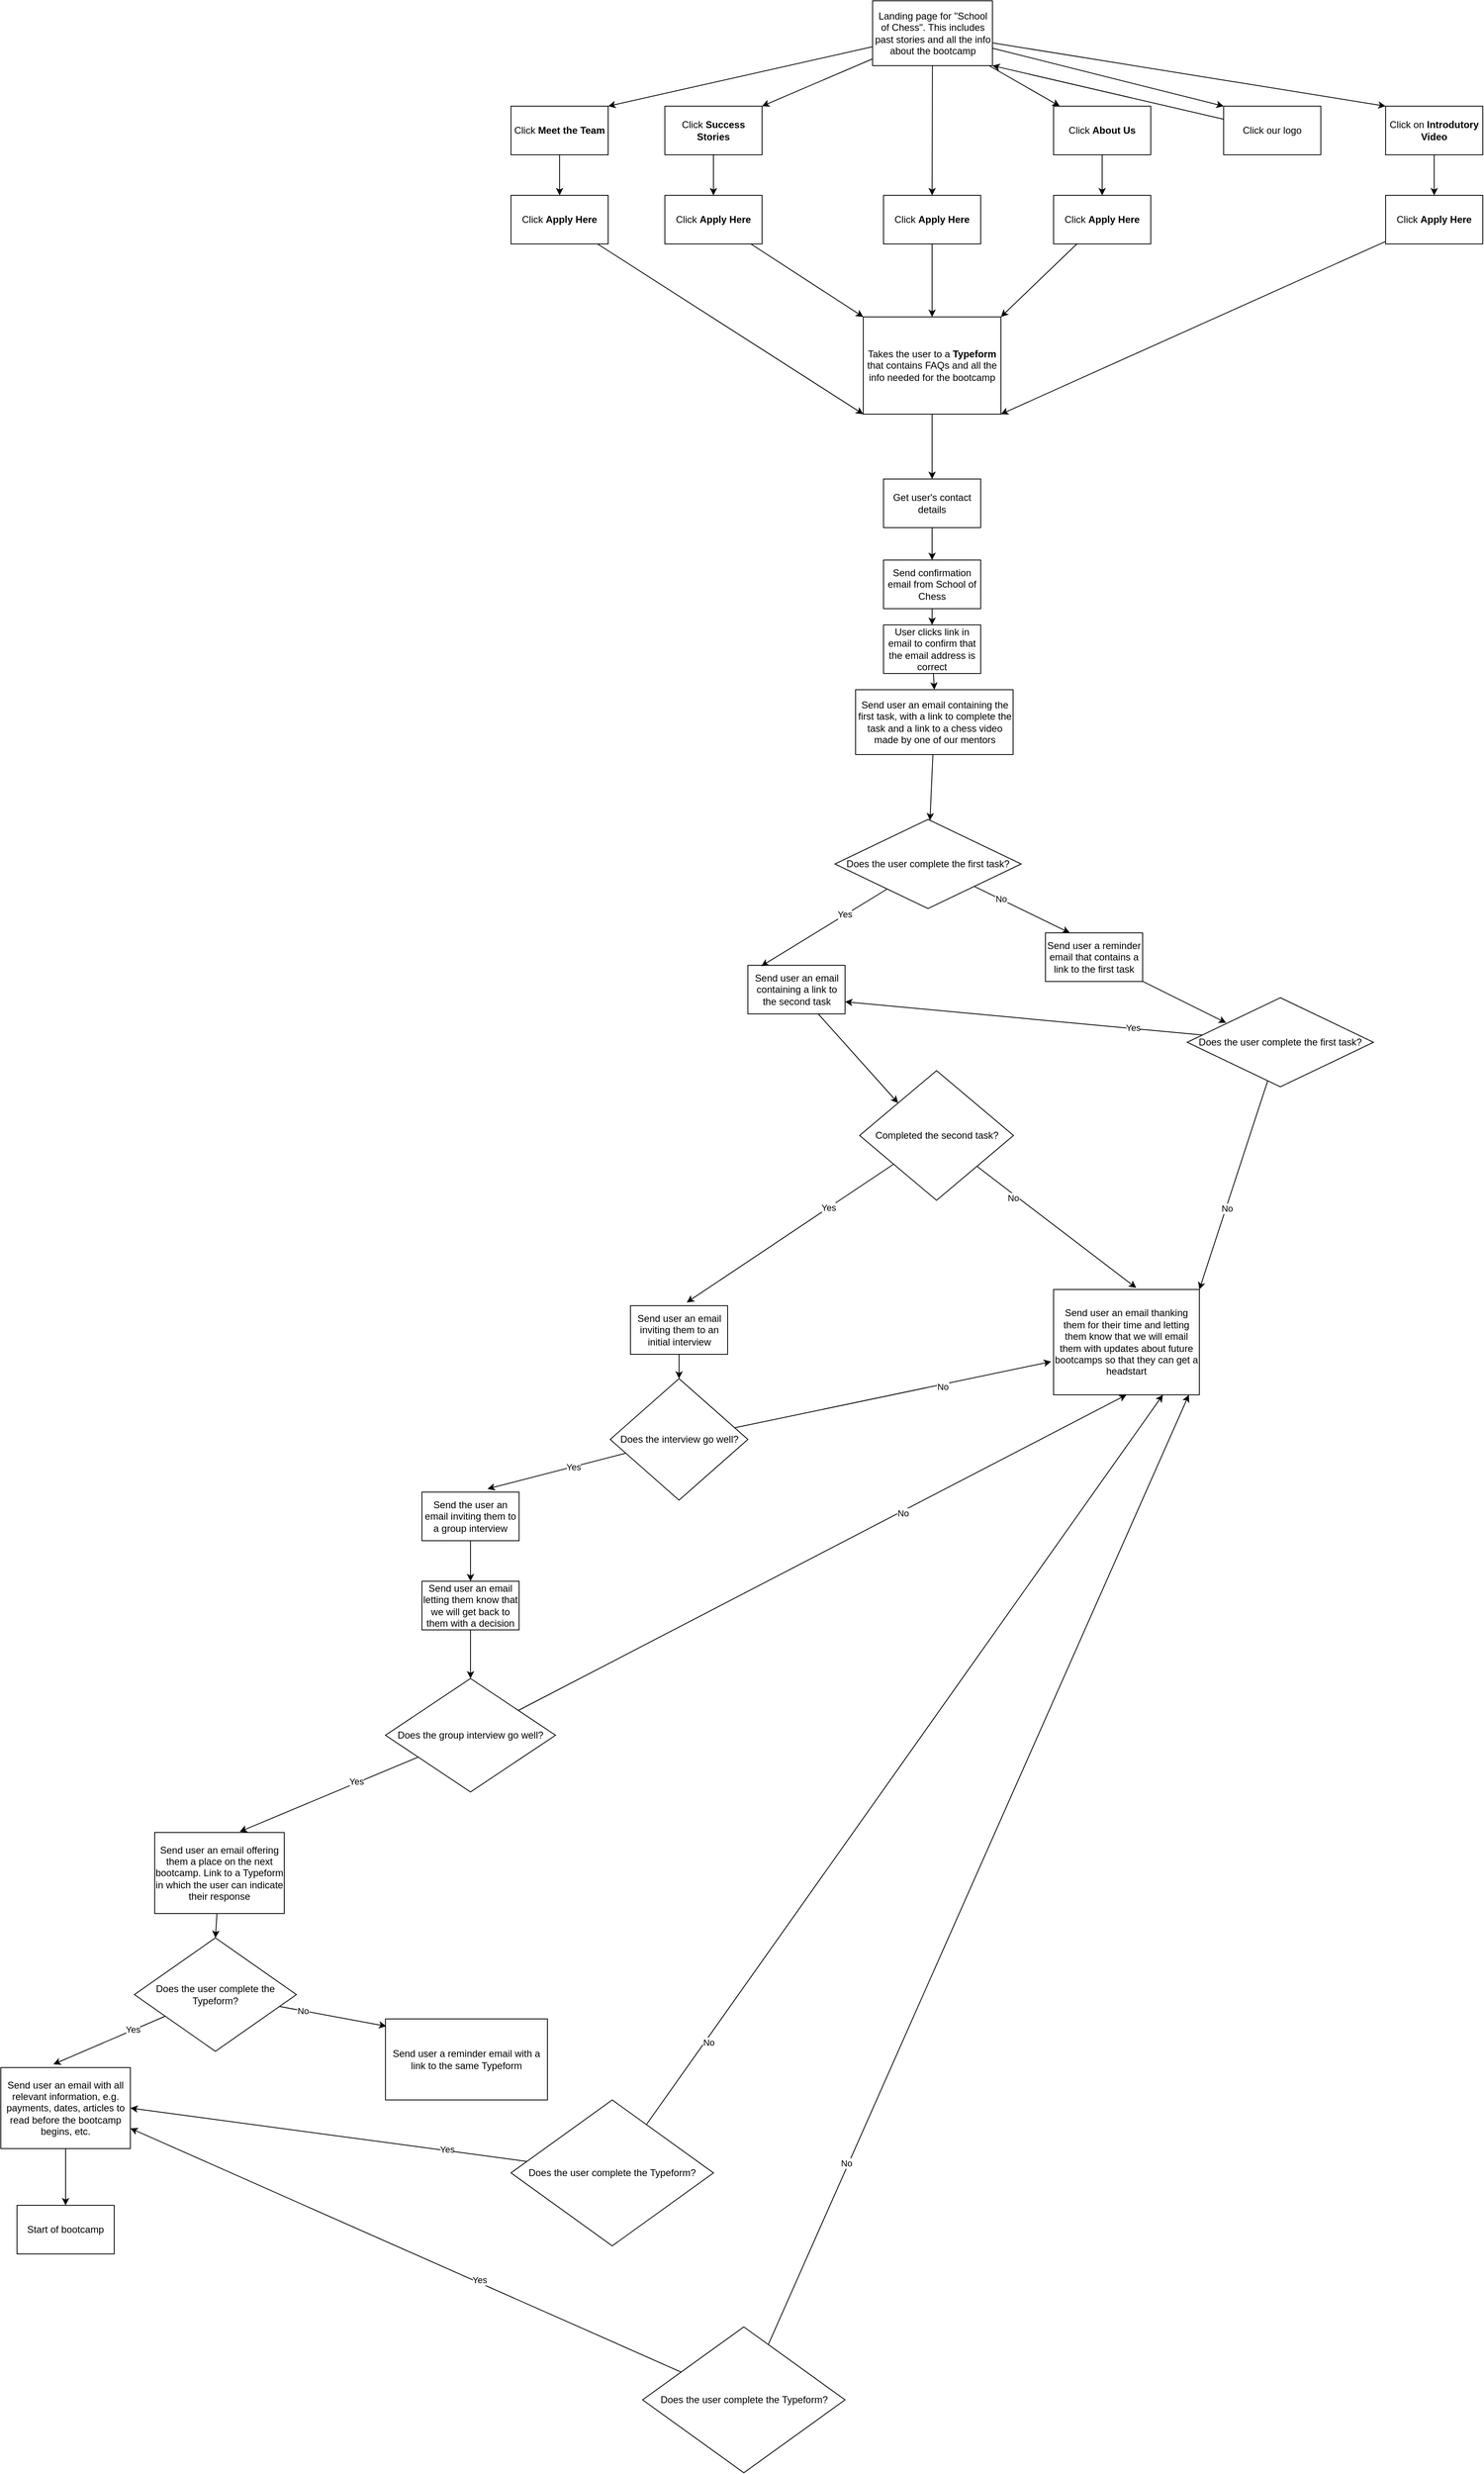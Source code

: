<mxfile>
    <diagram id="yMlZGrthFcDZkspWLdqy" name="Page-1">
        <mxGraphModel dx="2876" dy="836" grid="1" gridSize="10" guides="1" tooltips="1" connect="1" arrows="1" fold="1" page="1" pageScale="1" pageWidth="850" pageHeight="1100" math="0" shadow="0">
            <root>
                <mxCell id="0"/>
                <mxCell id="1" parent="0"/>
                <mxCell id="28" style="edgeStyle=none;html=1;entryX=0.5;entryY=0;entryDx=0;entryDy=0;" edge="1" parent="1" source="2" target="3">
                    <mxGeometry relative="1" as="geometry"/>
                </mxCell>
                <mxCell id="29" style="edgeStyle=none;html=1;entryX=1;entryY=0;entryDx=0;entryDy=0;" edge="1" parent="1" source="2" target="21">
                    <mxGeometry relative="1" as="geometry"/>
                </mxCell>
                <mxCell id="30" style="edgeStyle=none;html=1;entryX=1;entryY=0;entryDx=0;entryDy=0;" edge="1" parent="1" source="2" target="23">
                    <mxGeometry relative="1" as="geometry"/>
                </mxCell>
                <mxCell id="31" style="edgeStyle=none;html=1;" edge="1" parent="1" source="2" target="22">
                    <mxGeometry relative="1" as="geometry"/>
                </mxCell>
                <mxCell id="32" style="edgeStyle=none;html=1;entryX=0;entryY=0;entryDx=0;entryDy=0;" edge="1" parent="1" source="2" target="24">
                    <mxGeometry relative="1" as="geometry"/>
                </mxCell>
                <mxCell id="33" style="edgeStyle=none;html=1;entryX=0;entryY=0;entryDx=0;entryDy=0;" edge="1" parent="1" source="2" target="26">
                    <mxGeometry relative="1" as="geometry"/>
                </mxCell>
                <mxCell id="2" value="Landing page for &quot;School of Chess&quot;. This includes past stories and all the info about the bootcamp" style="rounded=0;whiteSpace=wrap;html=1;" vertex="1" parent="1">
                    <mxGeometry x="356.5" y="40" width="148" height="80" as="geometry"/>
                </mxCell>
                <mxCell id="101" style="edgeStyle=none;html=1;" edge="1" parent="1" source="3" target="4">
                    <mxGeometry relative="1" as="geometry"/>
                </mxCell>
                <mxCell id="3" value="Click &lt;b&gt;Apply Here&lt;/b&gt;" style="rounded=0;whiteSpace=wrap;html=1;" vertex="1" parent="1">
                    <mxGeometry x="370" y="280" width="120" height="60" as="geometry"/>
                </mxCell>
                <mxCell id="121" style="edgeStyle=none;html=1;entryX=0.5;entryY=0;entryDx=0;entryDy=0;" edge="1" parent="1" source="4" target="6">
                    <mxGeometry relative="1" as="geometry"/>
                </mxCell>
                <mxCell id="4" value="Takes the user to a &lt;b&gt;Typeform &lt;/b&gt;that contains FAQs and all the info needed for the bootcamp" style="rounded=0;whiteSpace=wrap;html=1;" vertex="1" parent="1">
                    <mxGeometry x="345" y="430" width="170" height="120" as="geometry"/>
                </mxCell>
                <mxCell id="57" style="edgeStyle=none;html=1;entryX=0.5;entryY=0;entryDx=0;entryDy=0;" edge="1" parent="1" source="6" target="7">
                    <mxGeometry relative="1" as="geometry"/>
                </mxCell>
                <mxCell id="6" value="Get user's contact details" style="rounded=0;whiteSpace=wrap;html=1;" vertex="1" parent="1">
                    <mxGeometry x="370" y="630" width="120" height="60" as="geometry"/>
                </mxCell>
                <mxCell id="58" style="edgeStyle=none;html=1;entryX=0.5;entryY=0;entryDx=0;entryDy=0;" edge="1" parent="1" source="7" target="8">
                    <mxGeometry relative="1" as="geometry"/>
                </mxCell>
                <mxCell id="7" value="Send confirmation email from School of Chess" style="rounded=0;whiteSpace=wrap;html=1;" vertex="1" parent="1">
                    <mxGeometry x="370" y="730" width="120" height="60" as="geometry"/>
                </mxCell>
                <mxCell id="59" style="edgeStyle=none;html=1;entryX=0.5;entryY=0;entryDx=0;entryDy=0;" edge="1" parent="1" source="8" target="9">
                    <mxGeometry relative="1" as="geometry"/>
                </mxCell>
                <mxCell id="8" value="User clicks link in email to confirm that the email address is correct" style="rounded=0;whiteSpace=wrap;html=1;" vertex="1" parent="1">
                    <mxGeometry x="370" y="810" width="120" height="60" as="geometry"/>
                </mxCell>
                <mxCell id="122" style="edgeStyle=none;html=1;" edge="1" parent="1" source="9" target="102">
                    <mxGeometry relative="1" as="geometry"/>
                </mxCell>
                <mxCell id="9" value="Send user an email containing the first task, with a link to complete the task and a link to a chess video made by one of our mentors" style="rounded=0;whiteSpace=wrap;html=1;" vertex="1" parent="1">
                    <mxGeometry x="335.5" y="890" width="194.5" height="80" as="geometry"/>
                </mxCell>
                <mxCell id="118" style="edgeStyle=none;html=1;entryX=0;entryY=0;entryDx=0;entryDy=0;" edge="1" parent="1" source="12" target="64">
                    <mxGeometry relative="1" as="geometry"/>
                </mxCell>
                <mxCell id="12" value="Send user an email containing a link to the second task" style="rounded=0;whiteSpace=wrap;html=1;" vertex="1" parent="1">
                    <mxGeometry x="202.5" y="1230" width="120" height="60" as="geometry"/>
                </mxCell>
                <mxCell id="72" style="edgeStyle=none;html=1;entryX=0.5;entryY=0;entryDx=0;entryDy=0;" edge="1" parent="1" source="14" target="71">
                    <mxGeometry relative="1" as="geometry"/>
                </mxCell>
                <mxCell id="14" value="Send user an email inviting them to an initial interview" style="rounded=0;whiteSpace=wrap;html=1;" vertex="1" parent="1">
                    <mxGeometry x="57.5" y="1650" width="120" height="60" as="geometry"/>
                </mxCell>
                <mxCell id="77" style="edgeStyle=none;html=1;entryX=0.5;entryY=0;entryDx=0;entryDy=0;" edge="1" parent="1" source="15" target="16">
                    <mxGeometry relative="1" as="geometry"/>
                </mxCell>
                <mxCell id="15" value="Send the user an email inviting them to a group interview" style="rounded=0;whiteSpace=wrap;html=1;" vertex="1" parent="1">
                    <mxGeometry x="-200" y="1880" width="120" height="60" as="geometry"/>
                </mxCell>
                <mxCell id="123" style="edgeStyle=none;html=1;entryX=0.5;entryY=0;entryDx=0;entryDy=0;" edge="1" parent="1" source="16" target="78">
                    <mxGeometry relative="1" as="geometry"/>
                </mxCell>
                <mxCell id="16" value="Send user an email letting them know that we will get back to them with a decision" style="rounded=0;whiteSpace=wrap;html=1;" vertex="1" parent="1">
                    <mxGeometry x="-200" y="1990" width="120" height="60" as="geometry"/>
                </mxCell>
                <mxCell id="84" style="edgeStyle=none;html=1;entryX=0.5;entryY=0;entryDx=0;entryDy=0;" edge="1" parent="1" source="17" target="83">
                    <mxGeometry relative="1" as="geometry"/>
                </mxCell>
                <mxCell id="17" value="Send user an email offering them a place on the next bootcamp. Link to a Typeform in which the user can indicate their response" style="rounded=0;whiteSpace=wrap;html=1;" vertex="1" parent="1">
                    <mxGeometry x="-530" y="2300" width="160" height="100" as="geometry"/>
                </mxCell>
                <mxCell id="87" style="edgeStyle=none;html=1;entryX=0.5;entryY=0;entryDx=0;entryDy=0;" edge="1" parent="1" source="19" target="20">
                    <mxGeometry relative="1" as="geometry"/>
                </mxCell>
                <mxCell id="19" value="Send user an email with all relevant information, e.g. payments, dates, articles to read before the bootcamp begins, etc." style="rounded=0;whiteSpace=wrap;html=1;" vertex="1" parent="1">
                    <mxGeometry x="-720" y="2590" width="160" height="100" as="geometry"/>
                </mxCell>
                <mxCell id="20" value="Start of bootcamp" style="rounded=0;whiteSpace=wrap;html=1;" vertex="1" parent="1">
                    <mxGeometry x="-700" y="2760" width="120" height="60" as="geometry"/>
                </mxCell>
                <mxCell id="43" style="edgeStyle=none;html=1;entryX=0.5;entryY=0;entryDx=0;entryDy=0;" edge="1" parent="1" source="21" target="36">
                    <mxGeometry relative="1" as="geometry"/>
                </mxCell>
                <mxCell id="21" value="Click &lt;b&gt;Success Stories&lt;/b&gt;" style="rounded=0;whiteSpace=wrap;html=1;" vertex="1" parent="1">
                    <mxGeometry x="100" y="170" width="120" height="60" as="geometry"/>
                </mxCell>
                <mxCell id="44" style="edgeStyle=none;html=1;entryX=0.5;entryY=0;entryDx=0;entryDy=0;" edge="1" parent="1" source="22" target="37">
                    <mxGeometry relative="1" as="geometry"/>
                </mxCell>
                <mxCell id="22" value="Click &lt;b&gt;About Us&lt;/b&gt;" style="rounded=0;whiteSpace=wrap;html=1;" vertex="1" parent="1">
                    <mxGeometry x="580" y="170" width="120" height="60" as="geometry"/>
                </mxCell>
                <mxCell id="42" style="edgeStyle=none;html=1;entryX=0.5;entryY=0;entryDx=0;entryDy=0;" edge="1" parent="1" source="23" target="35">
                    <mxGeometry relative="1" as="geometry"/>
                </mxCell>
                <mxCell id="23" value="Click &lt;b&gt;Meet the Team&lt;/b&gt;" style="rounded=0;whiteSpace=wrap;html=1;" vertex="1" parent="1">
                    <mxGeometry x="-90" y="170" width="120" height="60" as="geometry"/>
                </mxCell>
                <mxCell id="120" style="edgeStyle=none;html=1;entryX=1;entryY=1;entryDx=0;entryDy=0;" edge="1" parent="1" source="24" target="2">
                    <mxGeometry relative="1" as="geometry"/>
                </mxCell>
                <mxCell id="24" value="Click our logo" style="rounded=0;whiteSpace=wrap;html=1;" vertex="1" parent="1">
                    <mxGeometry x="790" y="170" width="120" height="60" as="geometry"/>
                </mxCell>
                <mxCell id="46" style="edgeStyle=none;html=1;entryX=0.5;entryY=0;entryDx=0;entryDy=0;" edge="1" parent="1" source="26" target="39">
                    <mxGeometry relative="1" as="geometry"/>
                </mxCell>
                <mxCell id="26" value="Click on &lt;b&gt;Introdutory Video&lt;/b&gt;" style="rounded=0;whiteSpace=wrap;html=1;" vertex="1" parent="1">
                    <mxGeometry x="990" y="170" width="120" height="60" as="geometry"/>
                </mxCell>
                <mxCell id="100" style="edgeStyle=none;html=1;entryX=0;entryY=1;entryDx=0;entryDy=0;" edge="1" parent="1" source="35" target="4">
                    <mxGeometry relative="1" as="geometry"/>
                </mxCell>
                <mxCell id="35" value="Click &lt;b&gt;Apply Here&lt;/b&gt;" style="rounded=0;whiteSpace=wrap;html=1;" vertex="1" parent="1">
                    <mxGeometry x="-90" y="280" width="120" height="60" as="geometry"/>
                </mxCell>
                <mxCell id="48" style="edgeStyle=none;html=1;entryX=0;entryY=0;entryDx=0;entryDy=0;" edge="1" parent="1" source="36" target="4">
                    <mxGeometry relative="1" as="geometry"/>
                </mxCell>
                <mxCell id="36" value="Click &lt;b&gt;Apply Here&lt;/b&gt;" style="rounded=0;whiteSpace=wrap;html=1;" vertex="1" parent="1">
                    <mxGeometry x="100" y="280" width="120" height="60" as="geometry"/>
                </mxCell>
                <mxCell id="51" style="edgeStyle=none;html=1;entryX=1;entryY=0;entryDx=0;entryDy=0;" edge="1" parent="1" source="37" target="4">
                    <mxGeometry relative="1" as="geometry"/>
                </mxCell>
                <mxCell id="37" value="Click &lt;b&gt;Apply Here&lt;/b&gt;" style="rounded=0;whiteSpace=wrap;html=1;" vertex="1" parent="1">
                    <mxGeometry x="580" y="280" width="120" height="60" as="geometry"/>
                </mxCell>
                <mxCell id="99" style="edgeStyle=none;html=1;entryX=1;entryY=1;entryDx=0;entryDy=0;" edge="1" parent="1" source="39" target="4">
                    <mxGeometry relative="1" as="geometry"/>
                </mxCell>
                <mxCell id="39" value="Click &lt;b&gt;Apply Here&lt;/b&gt;" style="rounded=0;whiteSpace=wrap;html=1;" vertex="1" parent="1">
                    <mxGeometry x="990" y="280" width="120" height="60" as="geometry"/>
                </mxCell>
                <mxCell id="66" style="edgeStyle=none;html=1;entryX=0.579;entryY=-0.067;entryDx=0;entryDy=0;entryPerimeter=0;" edge="1" parent="1" source="64" target="14">
                    <mxGeometry relative="1" as="geometry"/>
                </mxCell>
                <mxCell id="67" value="Yes" style="edgeLabel;html=1;align=center;verticalAlign=middle;resizable=0;points=[];" vertex="1" connectable="0" parent="66">
                    <mxGeometry x="-0.367" relative="1" as="geometry">
                        <mxPoint as="offset"/>
                    </mxGeometry>
                </mxCell>
                <mxCell id="69" style="edgeStyle=none;html=1;entryX=0.567;entryY=-0.015;entryDx=0;entryDy=0;entryPerimeter=0;" edge="1" parent="1" source="64" target="68">
                    <mxGeometry relative="1" as="geometry"/>
                </mxCell>
                <mxCell id="70" value="No" style="edgeLabel;html=1;align=center;verticalAlign=middle;resizable=0;points=[];" vertex="1" connectable="0" parent="69">
                    <mxGeometry x="-0.527" y="-4" relative="1" as="geometry">
                        <mxPoint as="offset"/>
                    </mxGeometry>
                </mxCell>
                <mxCell id="64" value="Completed the second task?" style="rhombus;whiteSpace=wrap;html=1;" vertex="1" parent="1">
                    <mxGeometry x="340.5" y="1360" width="190" height="160" as="geometry"/>
                </mxCell>
                <mxCell id="68" value="Send user an email thanking them for their time and letting them know that we will email them with updates about future bootcamps so that they can get a headstart" style="rounded=0;whiteSpace=wrap;html=1;" vertex="1" parent="1">
                    <mxGeometry x="580" y="1630" width="180" height="130" as="geometry"/>
                </mxCell>
                <mxCell id="73" style="edgeStyle=none;html=1;entryX=0.675;entryY=-0.067;entryDx=0;entryDy=0;entryPerimeter=0;" edge="1" parent="1" source="71" target="15">
                    <mxGeometry relative="1" as="geometry"/>
                </mxCell>
                <mxCell id="74" value="Yes" style="edgeLabel;html=1;align=center;verticalAlign=middle;resizable=0;points=[];" vertex="1" connectable="0" parent="73">
                    <mxGeometry x="-0.241" relative="1" as="geometry">
                        <mxPoint as="offset"/>
                    </mxGeometry>
                </mxCell>
                <mxCell id="75" style="edgeStyle=none;html=1;entryX=-0.017;entryY=0.685;entryDx=0;entryDy=0;entryPerimeter=0;" edge="1" parent="1" source="71" target="68">
                    <mxGeometry relative="1" as="geometry"/>
                </mxCell>
                <mxCell id="76" value="No" style="edgeLabel;html=1;align=center;verticalAlign=middle;resizable=0;points=[];" vertex="1" connectable="0" parent="75">
                    <mxGeometry x="0.311" y="-3" relative="1" as="geometry">
                        <mxPoint as="offset"/>
                    </mxGeometry>
                </mxCell>
                <mxCell id="71" value="Does the interview go well?" style="rhombus;whiteSpace=wrap;html=1;" vertex="1" parent="1">
                    <mxGeometry x="32.5" y="1740" width="170" height="150" as="geometry"/>
                </mxCell>
                <mxCell id="79" style="edgeStyle=none;html=1;entryX=0.656;entryY=-0.01;entryDx=0;entryDy=0;entryPerimeter=0;" edge="1" parent="1" source="78" target="17">
                    <mxGeometry relative="1" as="geometry"/>
                </mxCell>
                <mxCell id="80" value="Yes" style="edgeLabel;html=1;align=center;verticalAlign=middle;resizable=0;points=[];" vertex="1" connectable="0" parent="79">
                    <mxGeometry x="-0.313" y="-2" relative="1" as="geometry">
                        <mxPoint as="offset"/>
                    </mxGeometry>
                </mxCell>
                <mxCell id="81" style="edgeStyle=none;html=1;entryX=0.5;entryY=1;entryDx=0;entryDy=0;" edge="1" parent="1" source="78" target="68">
                    <mxGeometry relative="1" as="geometry"/>
                </mxCell>
                <mxCell id="82" value="No" style="edgeLabel;html=1;align=center;verticalAlign=middle;resizable=0;points=[];" vertex="1" connectable="0" parent="81">
                    <mxGeometry x="0.262" y="-3" relative="1" as="geometry">
                        <mxPoint x="-1" as="offset"/>
                    </mxGeometry>
                </mxCell>
                <mxCell id="78" value="Does the group interview go well?" style="rhombus;whiteSpace=wrap;html=1;" vertex="1" parent="1">
                    <mxGeometry x="-245" y="2110" width="210" height="140" as="geometry"/>
                </mxCell>
                <mxCell id="85" style="edgeStyle=none;html=1;entryX=0.406;entryY=-0.04;entryDx=0;entryDy=0;entryPerimeter=0;" edge="1" parent="1" source="83" target="19">
                    <mxGeometry relative="1" as="geometry"/>
                </mxCell>
                <mxCell id="86" value="Yes" style="edgeLabel;html=1;align=center;verticalAlign=middle;resizable=0;points=[];" vertex="1" connectable="0" parent="85">
                    <mxGeometry x="-0.424" y="-1" relative="1" as="geometry">
                        <mxPoint as="offset"/>
                    </mxGeometry>
                </mxCell>
                <mxCell id="125" style="edgeStyle=none;html=1;entryX=0.005;entryY=0.09;entryDx=0;entryDy=0;entryPerimeter=0;" edge="1" parent="1" source="83" target="90">
                    <mxGeometry relative="1" as="geometry"/>
                </mxCell>
                <mxCell id="126" value="No" style="edgeLabel;html=1;align=center;verticalAlign=middle;resizable=0;points=[];" vertex="1" connectable="0" parent="125">
                    <mxGeometry x="-0.562" relative="1" as="geometry">
                        <mxPoint as="offset"/>
                    </mxGeometry>
                </mxCell>
                <mxCell id="83" value="Does the user complete the Typeform?" style="rhombus;whiteSpace=wrap;html=1;" vertex="1" parent="1">
                    <mxGeometry x="-555" y="2430" width="200" height="140" as="geometry"/>
                </mxCell>
                <mxCell id="90" value="Send user a reminder email with a link to the same Typeform" style="rounded=0;whiteSpace=wrap;html=1;" vertex="1" parent="1">
                    <mxGeometry x="-245" y="2530" width="200" height="100" as="geometry"/>
                </mxCell>
                <mxCell id="94" style="edgeStyle=none;html=1;entryX=1;entryY=0.75;entryDx=0;entryDy=0;" edge="1" parent="1" source="93" target="19">
                    <mxGeometry relative="1" as="geometry"/>
                </mxCell>
                <mxCell id="95" value="Yes" style="edgeLabel;html=1;align=center;verticalAlign=middle;resizable=0;points=[];" vertex="1" connectable="0" parent="94">
                    <mxGeometry x="-0.263" y="-4" relative="1" as="geometry">
                        <mxPoint as="offset"/>
                    </mxGeometry>
                </mxCell>
                <mxCell id="96" style="edgeStyle=none;html=1;entryX=0.928;entryY=1;entryDx=0;entryDy=0;entryPerimeter=0;" edge="1" parent="1" source="93" target="68">
                    <mxGeometry relative="1" as="geometry"/>
                </mxCell>
                <mxCell id="97" value="No" style="edgeLabel;html=1;align=center;verticalAlign=middle;resizable=0;points=[];" vertex="1" connectable="0" parent="96">
                    <mxGeometry x="-0.621" y="3" relative="1" as="geometry">
                        <mxPoint y="-1" as="offset"/>
                    </mxGeometry>
                </mxCell>
                <mxCell id="93" value="Does the user complete the Typeform?" style="rhombus;whiteSpace=wrap;html=1;" vertex="1" parent="1">
                    <mxGeometry x="72.5" y="2910" width="250" height="180" as="geometry"/>
                </mxCell>
                <mxCell id="106" style="edgeStyle=none;html=1;entryX=0.138;entryY=0.017;entryDx=0;entryDy=0;entryPerimeter=0;" edge="1" parent="1" source="102" target="12">
                    <mxGeometry relative="1" as="geometry"/>
                </mxCell>
                <mxCell id="107" value="Yes" style="edgeLabel;html=1;align=center;verticalAlign=middle;resizable=0;points=[];" vertex="1" connectable="0" parent="106">
                    <mxGeometry x="-0.33" y="-1" relative="1" as="geometry">
                        <mxPoint as="offset"/>
                    </mxGeometry>
                </mxCell>
                <mxCell id="109" style="edgeStyle=none;html=1;entryX=0.25;entryY=0;entryDx=0;entryDy=0;" edge="1" parent="1" source="102" target="108">
                    <mxGeometry relative="1" as="geometry"/>
                </mxCell>
                <mxCell id="110" value="No" style="edgeLabel;html=1;align=center;verticalAlign=middle;resizable=0;points=[];" vertex="1" connectable="0" parent="109">
                    <mxGeometry x="-0.453" y="1" relative="1" as="geometry">
                        <mxPoint as="offset"/>
                    </mxGeometry>
                </mxCell>
                <mxCell id="102" value="Does the user complete the first task?" style="rhombus;whiteSpace=wrap;html=1;" vertex="1" parent="1">
                    <mxGeometry x="310" y="1050" width="230" height="110" as="geometry"/>
                </mxCell>
                <mxCell id="113" style="edgeStyle=none;html=1;entryX=0.209;entryY=0.282;entryDx=0;entryDy=0;entryPerimeter=0;" edge="1" parent="1" source="108" target="112">
                    <mxGeometry relative="1" as="geometry"/>
                </mxCell>
                <mxCell id="108" value="Send user a reminder email that contains a link to the first task" style="rounded=0;whiteSpace=wrap;html=1;" vertex="1" parent="1">
                    <mxGeometry x="570" y="1190" width="120" height="60" as="geometry"/>
                </mxCell>
                <mxCell id="114" style="edgeStyle=none;html=1;entryX=1;entryY=0.75;entryDx=0;entryDy=0;" edge="1" parent="1" source="112" target="12">
                    <mxGeometry relative="1" as="geometry"/>
                </mxCell>
                <mxCell id="115" value="Yes" style="edgeLabel;html=1;align=center;verticalAlign=middle;resizable=0;points=[];" vertex="1" connectable="0" parent="114">
                    <mxGeometry x="-0.611" y="-1" relative="1" as="geometry">
                        <mxPoint as="offset"/>
                    </mxGeometry>
                </mxCell>
                <mxCell id="116" style="edgeStyle=none;html=1;entryX=1;entryY=0;entryDx=0;entryDy=0;" edge="1" parent="1" source="112" target="68">
                    <mxGeometry relative="1" as="geometry"/>
                </mxCell>
                <mxCell id="117" value="No" style="edgeLabel;html=1;align=center;verticalAlign=middle;resizable=0;points=[];" vertex="1" connectable="0" parent="116">
                    <mxGeometry x="0.22" y="1" relative="1" as="geometry">
                        <mxPoint as="offset"/>
                    </mxGeometry>
                </mxCell>
                <mxCell id="112" value="Does the user complete the first task?" style="rhombus;whiteSpace=wrap;html=1;" vertex="1" parent="1">
                    <mxGeometry x="745" y="1270" width="230" height="110" as="geometry"/>
                </mxCell>
                <mxCell id="127" style="edgeStyle=none;html=1;entryX=1;entryY=0.5;entryDx=0;entryDy=0;" edge="1" parent="1" source="124" target="19">
                    <mxGeometry relative="1" as="geometry"/>
                </mxCell>
                <mxCell id="128" value="Yes" style="edgeLabel;html=1;align=center;verticalAlign=middle;resizable=0;points=[];" vertex="1" connectable="0" parent="127">
                    <mxGeometry x="-0.596" y="-2" relative="1" as="geometry">
                        <mxPoint as="offset"/>
                    </mxGeometry>
                </mxCell>
                <mxCell id="129" style="edgeStyle=none;html=1;entryX=0.75;entryY=1;entryDx=0;entryDy=0;" edge="1" parent="1" source="124" target="68">
                    <mxGeometry relative="1" as="geometry"/>
                </mxCell>
                <mxCell id="130" value="No" style="edgeLabel;html=1;align=center;verticalAlign=middle;resizable=0;points=[];" vertex="1" connectable="0" parent="129">
                    <mxGeometry x="-0.77" y="-4" relative="1" as="geometry">
                        <mxPoint as="offset"/>
                    </mxGeometry>
                </mxCell>
                <mxCell id="124" value="Does the user complete the Typeform?" style="rhombus;whiteSpace=wrap;html=1;" vertex="1" parent="1">
                    <mxGeometry x="-90" y="2630" width="250" height="180" as="geometry"/>
                </mxCell>
            </root>
        </mxGraphModel>
    </diagram>
</mxfile>